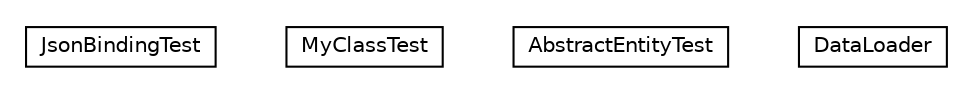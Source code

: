 #!/usr/local/bin/dot
#
# Class diagram 
# Generated by UMLGraph version R5_6-24-gf6e263 (http://www.umlgraph.org/)
#

digraph G {
	edge [fontname="Helvetica",fontsize=10,labelfontname="Helvetica",labelfontsize=10];
	node [fontname="Helvetica",fontsize=10,shape=plaintext];
	nodesep=0.25;
	ranksep=0.5;
	// net.trajano.doxdb.sample.test.JsonBindingTest
	c0 [label=<<table title="net.trajano.doxdb.sample.test.JsonBindingTest" border="0" cellborder="1" cellspacing="0" cellpadding="2" port="p" href="./JsonBindingTest.html">
		<tr><td><table border="0" cellspacing="0" cellpadding="1">
<tr><td align="center" balign="center"> JsonBindingTest </td></tr>
		</table></td></tr>
		</table>>, URL="./JsonBindingTest.html", fontname="Helvetica", fontcolor="black", fontsize=10.0];
	// net.trajano.doxdb.sample.test.MyClassTest
	c1 [label=<<table title="net.trajano.doxdb.sample.test.MyClassTest" border="0" cellborder="1" cellspacing="0" cellpadding="2" port="p" href="./MyClassTest.html">
		<tr><td><table border="0" cellspacing="0" cellpadding="1">
<tr><td align="center" balign="center"> MyClassTest </td></tr>
		</table></td></tr>
		</table>>, URL="./MyClassTest.html", fontname="Helvetica", fontcolor="black", fontsize=10.0];
	// net.trajano.doxdb.sample.test.AbstractEntityTest
	c2 [label=<<table title="net.trajano.doxdb.sample.test.AbstractEntityTest" border="0" cellborder="1" cellspacing="0" cellpadding="2" port="p" href="./AbstractEntityTest.html">
		<tr><td><table border="0" cellspacing="0" cellpadding="1">
<tr><td align="center" balign="center"> AbstractEntityTest </td></tr>
		</table></td></tr>
		</table>>, URL="./AbstractEntityTest.html", fontname="Helvetica", fontcolor="black", fontsize=10.0];
	// net.trajano.doxdb.sample.test.DataLoader
	c3 [label=<<table title="net.trajano.doxdb.sample.test.DataLoader" border="0" cellborder="1" cellspacing="0" cellpadding="2" port="p" href="./DataLoader.html">
		<tr><td><table border="0" cellspacing="0" cellpadding="1">
<tr><td align="center" balign="center"> DataLoader </td></tr>
		</table></td></tr>
		</table>>, URL="./DataLoader.html", fontname="Helvetica", fontcolor="black", fontsize=10.0];
}

